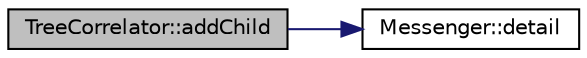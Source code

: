 digraph "TreeCorrelator::addChild"
{
  edge [fontname="Helvetica",fontsize="10",labelfontname="Helvetica",labelfontsize="10"];
  node [fontname="Helvetica",fontsize="10",shape=record];
  rankdir="LR";
  Node1 [label="TreeCorrelator::addChild",height=0.2,width=0.4,color="black", fillcolor="grey75", style="filled", fontcolor="black"];
  Node1 -> Node2 [color="midnightblue",fontsize="10",style="solid",fontname="Helvetica"];
  Node2 [label="Messenger::detail",height=0.2,width=0.4,color="black", fillcolor="white", style="filled",URL="$d6/dc9/class_messenger.html#a24d0db0aece5830b3de62310f5753be8"];
}
